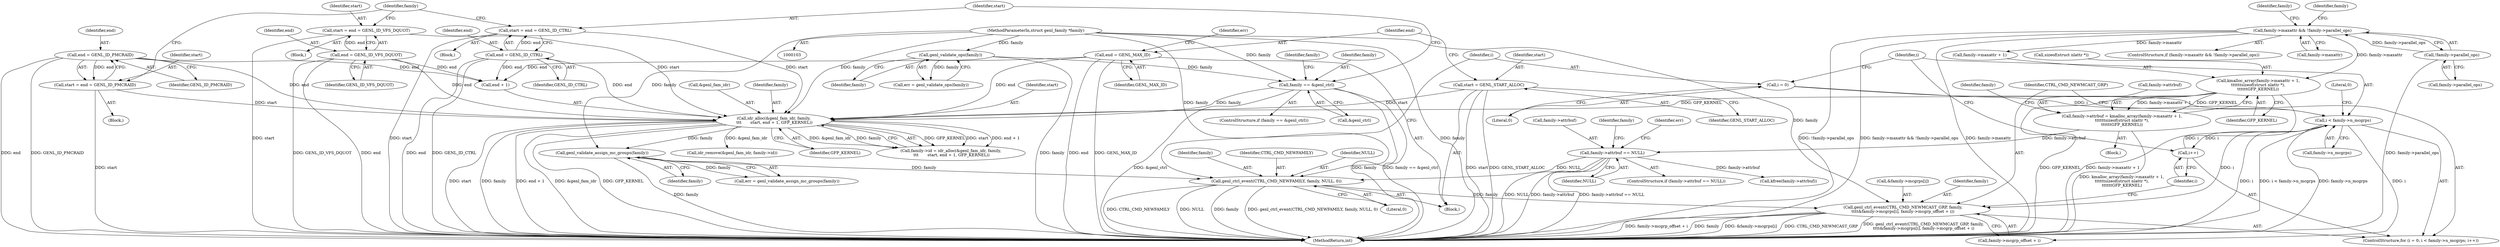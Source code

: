 digraph "0_linux_ceabee6c59943bdd5e1da1a6a20dc7ee5f8113a2@array" {
"1000268" [label="(Call,genl_ctrl_event(CTRL_CMD_NEWMCAST_GRP, family,\n\t\t\t\t&family->mcgrps[i], family->mcgrp_offset + i))"];
"1000252" [label="(Call,genl_ctrl_event(CTRL_CMD_NEWFAMILY, family, NULL, 0))"];
"1000246" [label="(Call,genl_validate_assign_mc_groups(family))"];
"1000222" [label="(Call,idr_alloc(&genl_fam_idr, family,\n \t\t\t       start, end + 1, GFP_KERNEL))"];
"1000137" [label="(Call,family == &genl_ctrl)"];
"1000118" [label="(Call,genl_validate_ops(family))"];
"1000104" [label="(MethodParameterIn,struct genl_family *family)"];
"1000157" [label="(Call,start = end = GENL_ID_PMCRAID)"];
"1000159" [label="(Call,end = GENL_ID_PMCRAID)"];
"1000142" [label="(Call,start = end = GENL_ID_CTRL)"];
"1000144" [label="(Call,end = GENL_ID_CTRL)"];
"1000109" [label="(Call,start = GENL_START_ALLOC)"];
"1000172" [label="(Call,start = end = GENL_ID_VFS_DQUOT)"];
"1000174" [label="(Call,end = GENL_ID_VFS_DQUOT)"];
"1000113" [label="(Call,end = GENL_MAX_ID)"];
"1000191" [label="(Call,kmalloc_array(family->maxattr + 1,\n\t\t\t\t\t\tsizeof(struct nlattr *),\n\t\t\t\t\t\tGFP_KERNEL))"];
"1000178" [label="(Call,family->maxattr && !family->parallel_ops)"];
"1000182" [label="(Call,!family->parallel_ops)"];
"1000201" [label="(Call,family->attrbuf == NULL)"];
"1000187" [label="(Call,family->attrbuf = kmalloc_array(family->maxattr + 1,\n\t\t\t\t\t\tsizeof(struct nlattr *),\n\t\t\t\t\t\tGFP_KERNEL))"];
"1000261" [label="(Call,i < family->n_mcgrps)"];
"1000258" [label="(Call,i = 0)"];
"1000266" [label="(Call,i++)"];
"1000189" [label="(Identifier,family)"];
"1000109" [label="(Call,start = GENL_START_ALLOC)"];
"1000117" [label="(Identifier,err)"];
"1000199" [label="(Identifier,GFP_KERNEL)"];
"1000114" [label="(Identifier,end)"];
"1000197" [label="(Call,sizeof(struct nlattr *))"];
"1000180" [label="(Identifier,family)"];
"1000230" [label="(Identifier,GFP_KERNEL)"];
"1000191" [label="(Call,kmalloc_array(family->maxattr + 1,\n\t\t\t\t\t\tsizeof(struct nlattr *),\n\t\t\t\t\t\tGFP_KERNEL))"];
"1000254" [label="(Identifier,family)"];
"1000137" [label="(Call,family == &genl_ctrl)"];
"1000176" [label="(Identifier,GENL_ID_VFS_DQUOT)"];
"1000187" [label="(Call,family->attrbuf = kmalloc_array(family->maxattr + 1,\n\t\t\t\t\t\tsizeof(struct nlattr *),\n\t\t\t\t\t\tGFP_KERNEL))"];
"1000175" [label="(Identifier,end)"];
"1000161" [label="(Identifier,GENL_ID_PMCRAID)"];
"1000158" [label="(Identifier,start)"];
"1000218" [label="(Call,family->id = idr_alloc(&genl_fam_idr, family,\n \t\t\t       start, end + 1, GFP_KERNEL))"];
"1000271" [label="(Call,&family->mcgrps[i])"];
"1000139" [label="(Call,&genl_ctrl)"];
"1000104" [label="(MethodParameterIn,struct genl_family *family)"];
"1000188" [label="(Call,family->attrbuf)"];
"1000285" [label="(Call,idr_remove(&genl_fam_idr, family->id))"];
"1000116" [label="(Call,err = genl_validate_ops(family))"];
"1000226" [label="(Identifier,start)"];
"1000277" [label="(Call,family->mcgrp_offset + i)"];
"1000182" [label="(Call,!family->parallel_ops)"];
"1000179" [label="(Call,family->maxattr)"];
"1000136" [label="(ControlStructure,if (family == &genl_ctrl))"];
"1000144" [label="(Call,end = GENL_ID_CTRL)"];
"1000266" [label="(Call,i++)"];
"1000205" [label="(Identifier,NULL)"];
"1000174" [label="(Call,end = GENL_ID_VFS_DQUOT)"];
"1000256" [label="(Literal,0)"];
"1000253" [label="(Identifier,CTRL_CMD_NEWFAMILY)"];
"1000118" [label="(Call,genl_validate_ops(family))"];
"1000178" [label="(Call,family->maxattr && !family->parallel_ops)"];
"1000255" [label="(Identifier,NULL)"];
"1000173" [label="(Identifier,start)"];
"1000227" [label="(Call,end + 1)"];
"1000200" [label="(ControlStructure,if (family->attrbuf == NULL))"];
"1000159" [label="(Call,end = GENL_ID_PMCRAID)"];
"1000246" [label="(Call,genl_validate_assign_mc_groups(family))"];
"1000222" [label="(Call,idr_alloc(&genl_fam_idr, family,\n \t\t\t       start, end + 1, GFP_KERNEL))"];
"1000259" [label="(Identifier,i)"];
"1000172" [label="(Call,start = end = GENL_ID_VFS_DQUOT)"];
"1000201" [label="(Call,family->attrbuf == NULL)"];
"1000143" [label="(Identifier,start)"];
"1000160" [label="(Identifier,end)"];
"1000105" [label="(Block,)"];
"1000292" [label="(Call,kfree(family->attrbuf))"];
"1000268" [label="(Call,genl_ctrl_event(CTRL_CMD_NEWMCAST_GRP, family,\n\t\t\t\t&family->mcgrps[i], family->mcgrp_offset + i))"];
"1000142" [label="(Call,start = end = GENL_ID_CTRL)"];
"1000244" [label="(Call,err = genl_validate_assign_mc_groups(family))"];
"1000110" [label="(Identifier,start)"];
"1000115" [label="(Identifier,GENL_MAX_ID)"];
"1000270" [label="(Identifier,family)"];
"1000113" [label="(Call,end = GENL_MAX_ID)"];
"1000141" [label="(Block,)"];
"1000300" [label="(MethodReturn,int)"];
"1000186" [label="(Block,)"];
"1000208" [label="(Identifier,err)"];
"1000156" [label="(Block,)"];
"1000257" [label="(ControlStructure,for (i = 0; i < family->n_mcgrps; i++))"];
"1000263" [label="(Call,family->n_mcgrps)"];
"1000192" [label="(Call,family->maxattr + 1)"];
"1000183" [label="(Call,family->parallel_ops)"];
"1000203" [label="(Identifier,family)"];
"1000252" [label="(Call,genl_ctrl_event(CTRL_CMD_NEWFAMILY, family, NULL, 0))"];
"1000177" [label="(ControlStructure,if (family->maxattr && !family->parallel_ops))"];
"1000171" [label="(Block,)"];
"1000202" [label="(Call,family->attrbuf)"];
"1000146" [label="(Identifier,GENL_ID_CTRL)"];
"1000111" [label="(Identifier,GENL_START_ALLOC)"];
"1000247" [label="(Identifier,family)"];
"1000283" [label="(Literal,0)"];
"1000138" [label="(Identifier,family)"];
"1000220" [label="(Identifier,family)"];
"1000267" [label="(Identifier,i)"];
"1000145" [label="(Identifier,end)"];
"1000223" [label="(Call,&genl_fam_idr)"];
"1000157" [label="(Call,start = end = GENL_ID_PMCRAID)"];
"1000225" [label="(Identifier,family)"];
"1000119" [label="(Identifier,family)"];
"1000258" [label="(Call,i = 0)"];
"1000260" [label="(Literal,0)"];
"1000262" [label="(Identifier,i)"];
"1000152" [label="(Identifier,family)"];
"1000269" [label="(Identifier,CTRL_CMD_NEWMCAST_GRP)"];
"1000261" [label="(Call,i < family->n_mcgrps)"];
"1000215" [label="(Identifier,family)"];
"1000268" -> "1000257"  [label="AST: "];
"1000268" -> "1000277"  [label="CFG: "];
"1000269" -> "1000268"  [label="AST: "];
"1000270" -> "1000268"  [label="AST: "];
"1000271" -> "1000268"  [label="AST: "];
"1000277" -> "1000268"  [label="AST: "];
"1000267" -> "1000268"  [label="CFG: "];
"1000268" -> "1000300"  [label="DDG: CTRL_CMD_NEWMCAST_GRP"];
"1000268" -> "1000300"  [label="DDG: genl_ctrl_event(CTRL_CMD_NEWMCAST_GRP, family,\n\t\t\t\t&family->mcgrps[i], family->mcgrp_offset + i)"];
"1000268" -> "1000300"  [label="DDG: family->mcgrp_offset + i"];
"1000268" -> "1000300"  [label="DDG: family"];
"1000268" -> "1000300"  [label="DDG: &family->mcgrps[i]"];
"1000252" -> "1000268"  [label="DDG: family"];
"1000104" -> "1000268"  [label="DDG: family"];
"1000261" -> "1000268"  [label="DDG: i"];
"1000252" -> "1000105"  [label="AST: "];
"1000252" -> "1000256"  [label="CFG: "];
"1000253" -> "1000252"  [label="AST: "];
"1000254" -> "1000252"  [label="AST: "];
"1000255" -> "1000252"  [label="AST: "];
"1000256" -> "1000252"  [label="AST: "];
"1000259" -> "1000252"  [label="CFG: "];
"1000252" -> "1000300"  [label="DDG: CTRL_CMD_NEWFAMILY"];
"1000252" -> "1000300"  [label="DDG: NULL"];
"1000252" -> "1000300"  [label="DDG: family"];
"1000252" -> "1000300"  [label="DDG: genl_ctrl_event(CTRL_CMD_NEWFAMILY, family, NULL, 0)"];
"1000246" -> "1000252"  [label="DDG: family"];
"1000104" -> "1000252"  [label="DDG: family"];
"1000201" -> "1000252"  [label="DDG: NULL"];
"1000246" -> "1000244"  [label="AST: "];
"1000246" -> "1000247"  [label="CFG: "];
"1000247" -> "1000246"  [label="AST: "];
"1000244" -> "1000246"  [label="CFG: "];
"1000246" -> "1000300"  [label="DDG: family"];
"1000246" -> "1000244"  [label="DDG: family"];
"1000222" -> "1000246"  [label="DDG: family"];
"1000104" -> "1000246"  [label="DDG: family"];
"1000222" -> "1000218"  [label="AST: "];
"1000222" -> "1000230"  [label="CFG: "];
"1000223" -> "1000222"  [label="AST: "];
"1000225" -> "1000222"  [label="AST: "];
"1000226" -> "1000222"  [label="AST: "];
"1000227" -> "1000222"  [label="AST: "];
"1000230" -> "1000222"  [label="AST: "];
"1000218" -> "1000222"  [label="CFG: "];
"1000222" -> "1000300"  [label="DDG: start"];
"1000222" -> "1000300"  [label="DDG: family"];
"1000222" -> "1000300"  [label="DDG: end + 1"];
"1000222" -> "1000300"  [label="DDG: &genl_fam_idr"];
"1000222" -> "1000300"  [label="DDG: GFP_KERNEL"];
"1000222" -> "1000218"  [label="DDG: GFP_KERNEL"];
"1000222" -> "1000218"  [label="DDG: start"];
"1000222" -> "1000218"  [label="DDG: end + 1"];
"1000222" -> "1000218"  [label="DDG: &genl_fam_idr"];
"1000222" -> "1000218"  [label="DDG: family"];
"1000137" -> "1000222"  [label="DDG: family"];
"1000104" -> "1000222"  [label="DDG: family"];
"1000157" -> "1000222"  [label="DDG: start"];
"1000142" -> "1000222"  [label="DDG: start"];
"1000109" -> "1000222"  [label="DDG: start"];
"1000172" -> "1000222"  [label="DDG: start"];
"1000144" -> "1000222"  [label="DDG: end"];
"1000174" -> "1000222"  [label="DDG: end"];
"1000113" -> "1000222"  [label="DDG: end"];
"1000159" -> "1000222"  [label="DDG: end"];
"1000191" -> "1000222"  [label="DDG: GFP_KERNEL"];
"1000222" -> "1000285"  [label="DDG: &genl_fam_idr"];
"1000137" -> "1000136"  [label="AST: "];
"1000137" -> "1000139"  [label="CFG: "];
"1000138" -> "1000137"  [label="AST: "];
"1000139" -> "1000137"  [label="AST: "];
"1000143" -> "1000137"  [label="CFG: "];
"1000152" -> "1000137"  [label="CFG: "];
"1000137" -> "1000300"  [label="DDG: &genl_ctrl"];
"1000137" -> "1000300"  [label="DDG: family"];
"1000137" -> "1000300"  [label="DDG: family == &genl_ctrl"];
"1000118" -> "1000137"  [label="DDG: family"];
"1000104" -> "1000137"  [label="DDG: family"];
"1000118" -> "1000116"  [label="AST: "];
"1000118" -> "1000119"  [label="CFG: "];
"1000119" -> "1000118"  [label="AST: "];
"1000116" -> "1000118"  [label="CFG: "];
"1000118" -> "1000300"  [label="DDG: family"];
"1000118" -> "1000116"  [label="DDG: family"];
"1000104" -> "1000118"  [label="DDG: family"];
"1000104" -> "1000103"  [label="AST: "];
"1000104" -> "1000300"  [label="DDG: family"];
"1000157" -> "1000156"  [label="AST: "];
"1000157" -> "1000159"  [label="CFG: "];
"1000158" -> "1000157"  [label="AST: "];
"1000159" -> "1000157"  [label="AST: "];
"1000180" -> "1000157"  [label="CFG: "];
"1000157" -> "1000300"  [label="DDG: start"];
"1000159" -> "1000157"  [label="DDG: end"];
"1000159" -> "1000161"  [label="CFG: "];
"1000160" -> "1000159"  [label="AST: "];
"1000161" -> "1000159"  [label="AST: "];
"1000159" -> "1000300"  [label="DDG: end"];
"1000159" -> "1000300"  [label="DDG: GENL_ID_PMCRAID"];
"1000159" -> "1000227"  [label="DDG: end"];
"1000142" -> "1000141"  [label="AST: "];
"1000142" -> "1000144"  [label="CFG: "];
"1000143" -> "1000142"  [label="AST: "];
"1000144" -> "1000142"  [label="AST: "];
"1000180" -> "1000142"  [label="CFG: "];
"1000142" -> "1000300"  [label="DDG: start"];
"1000144" -> "1000142"  [label="DDG: end"];
"1000144" -> "1000146"  [label="CFG: "];
"1000145" -> "1000144"  [label="AST: "];
"1000146" -> "1000144"  [label="AST: "];
"1000144" -> "1000300"  [label="DDG: end"];
"1000144" -> "1000300"  [label="DDG: GENL_ID_CTRL"];
"1000144" -> "1000227"  [label="DDG: end"];
"1000109" -> "1000105"  [label="AST: "];
"1000109" -> "1000111"  [label="CFG: "];
"1000110" -> "1000109"  [label="AST: "];
"1000111" -> "1000109"  [label="AST: "];
"1000114" -> "1000109"  [label="CFG: "];
"1000109" -> "1000300"  [label="DDG: start"];
"1000109" -> "1000300"  [label="DDG: GENL_START_ALLOC"];
"1000172" -> "1000171"  [label="AST: "];
"1000172" -> "1000174"  [label="CFG: "];
"1000173" -> "1000172"  [label="AST: "];
"1000174" -> "1000172"  [label="AST: "];
"1000180" -> "1000172"  [label="CFG: "];
"1000172" -> "1000300"  [label="DDG: start"];
"1000174" -> "1000172"  [label="DDG: end"];
"1000174" -> "1000176"  [label="CFG: "];
"1000175" -> "1000174"  [label="AST: "];
"1000176" -> "1000174"  [label="AST: "];
"1000174" -> "1000300"  [label="DDG: GENL_ID_VFS_DQUOT"];
"1000174" -> "1000300"  [label="DDG: end"];
"1000174" -> "1000227"  [label="DDG: end"];
"1000113" -> "1000105"  [label="AST: "];
"1000113" -> "1000115"  [label="CFG: "];
"1000114" -> "1000113"  [label="AST: "];
"1000115" -> "1000113"  [label="AST: "];
"1000117" -> "1000113"  [label="CFG: "];
"1000113" -> "1000300"  [label="DDG: end"];
"1000113" -> "1000300"  [label="DDG: GENL_MAX_ID"];
"1000113" -> "1000227"  [label="DDG: end"];
"1000191" -> "1000187"  [label="AST: "];
"1000191" -> "1000199"  [label="CFG: "];
"1000192" -> "1000191"  [label="AST: "];
"1000197" -> "1000191"  [label="AST: "];
"1000199" -> "1000191"  [label="AST: "];
"1000187" -> "1000191"  [label="CFG: "];
"1000191" -> "1000300"  [label="DDG: GFP_KERNEL"];
"1000191" -> "1000300"  [label="DDG: family->maxattr + 1"];
"1000191" -> "1000187"  [label="DDG: family->maxattr + 1"];
"1000191" -> "1000187"  [label="DDG: GFP_KERNEL"];
"1000178" -> "1000191"  [label="DDG: family->maxattr"];
"1000178" -> "1000177"  [label="AST: "];
"1000178" -> "1000179"  [label="CFG: "];
"1000178" -> "1000182"  [label="CFG: "];
"1000179" -> "1000178"  [label="AST: "];
"1000182" -> "1000178"  [label="AST: "];
"1000189" -> "1000178"  [label="CFG: "];
"1000215" -> "1000178"  [label="CFG: "];
"1000178" -> "1000300"  [label="DDG: !family->parallel_ops"];
"1000178" -> "1000300"  [label="DDG: family->maxattr && !family->parallel_ops"];
"1000178" -> "1000300"  [label="DDG: family->maxattr"];
"1000182" -> "1000178"  [label="DDG: family->parallel_ops"];
"1000178" -> "1000192"  [label="DDG: family->maxattr"];
"1000182" -> "1000183"  [label="CFG: "];
"1000183" -> "1000182"  [label="AST: "];
"1000182" -> "1000300"  [label="DDG: family->parallel_ops"];
"1000201" -> "1000200"  [label="AST: "];
"1000201" -> "1000205"  [label="CFG: "];
"1000202" -> "1000201"  [label="AST: "];
"1000205" -> "1000201"  [label="AST: "];
"1000208" -> "1000201"  [label="CFG: "];
"1000220" -> "1000201"  [label="CFG: "];
"1000201" -> "1000300"  [label="DDG: family->attrbuf == NULL"];
"1000201" -> "1000300"  [label="DDG: NULL"];
"1000201" -> "1000300"  [label="DDG: family->attrbuf"];
"1000187" -> "1000201"  [label="DDG: family->attrbuf"];
"1000201" -> "1000292"  [label="DDG: family->attrbuf"];
"1000187" -> "1000186"  [label="AST: "];
"1000188" -> "1000187"  [label="AST: "];
"1000203" -> "1000187"  [label="CFG: "];
"1000187" -> "1000300"  [label="DDG: kmalloc_array(family->maxattr + 1,\n\t\t\t\t\t\tsizeof(struct nlattr *),\n\t\t\t\t\t\tGFP_KERNEL)"];
"1000261" -> "1000257"  [label="AST: "];
"1000261" -> "1000263"  [label="CFG: "];
"1000262" -> "1000261"  [label="AST: "];
"1000263" -> "1000261"  [label="AST: "];
"1000269" -> "1000261"  [label="CFG: "];
"1000283" -> "1000261"  [label="CFG: "];
"1000261" -> "1000300"  [label="DDG: family->n_mcgrps"];
"1000261" -> "1000300"  [label="DDG: i"];
"1000261" -> "1000300"  [label="DDG: i < family->n_mcgrps"];
"1000258" -> "1000261"  [label="DDG: i"];
"1000266" -> "1000261"  [label="DDG: i"];
"1000261" -> "1000266"  [label="DDG: i"];
"1000261" -> "1000277"  [label="DDG: i"];
"1000258" -> "1000257"  [label="AST: "];
"1000258" -> "1000260"  [label="CFG: "];
"1000259" -> "1000258"  [label="AST: "];
"1000260" -> "1000258"  [label="AST: "];
"1000262" -> "1000258"  [label="CFG: "];
"1000266" -> "1000257"  [label="AST: "];
"1000266" -> "1000267"  [label="CFG: "];
"1000267" -> "1000266"  [label="AST: "];
"1000262" -> "1000266"  [label="CFG: "];
}
